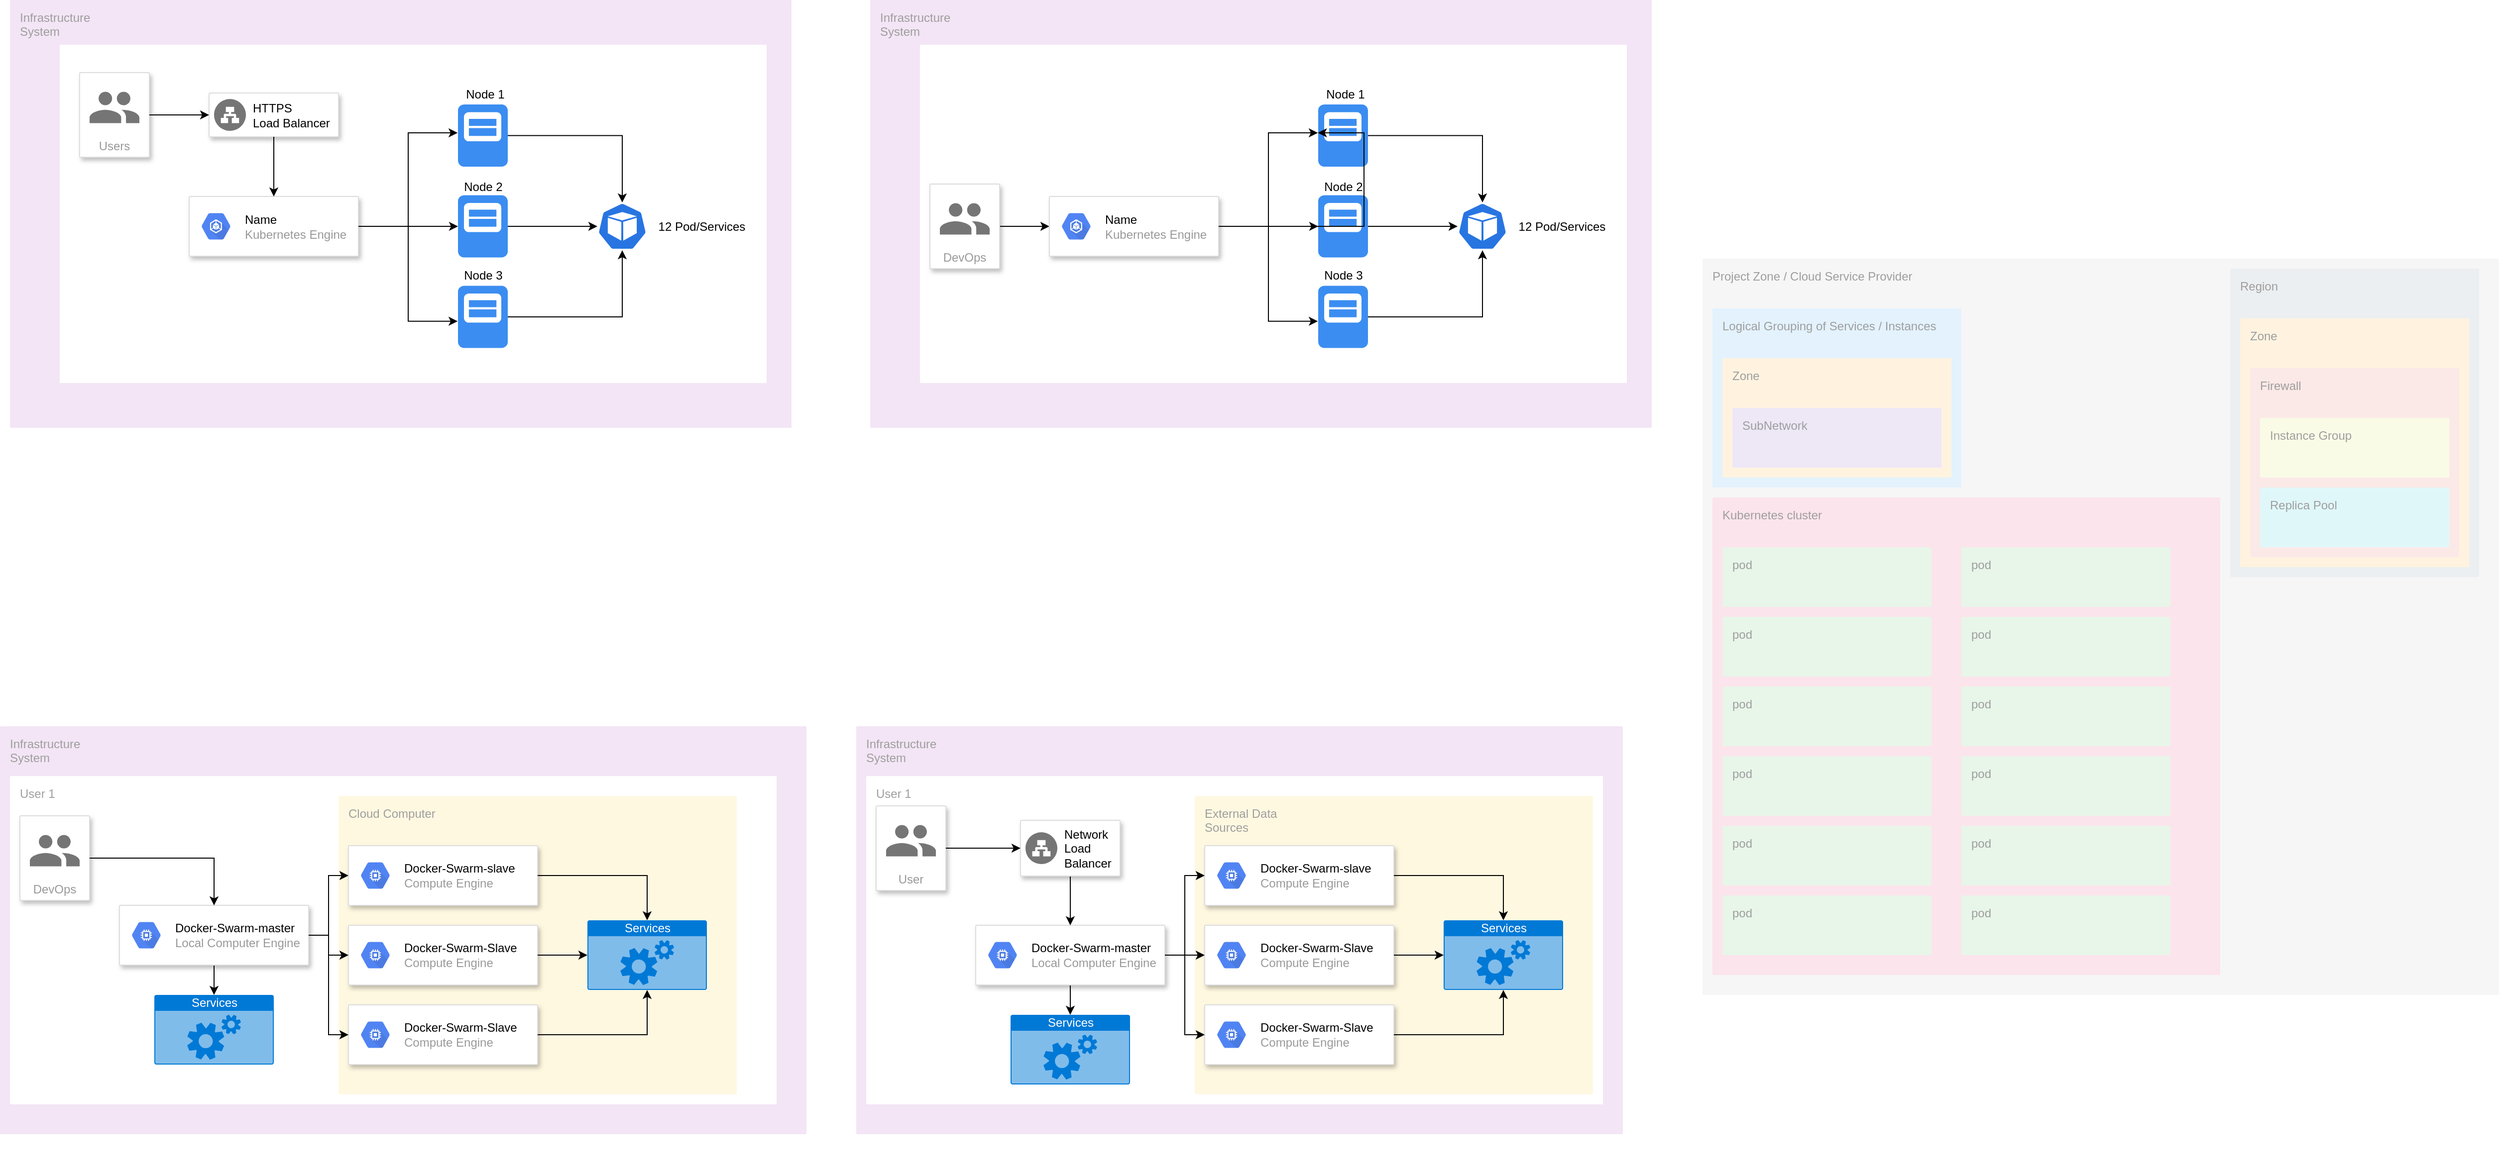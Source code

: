 <mxfile version="14.2.7" type="github">
  <diagram id="f106602c-feb2-e66a-4537-3a34d633f6aa" name="Page-1">
    <mxGraphModel dx="5787" dy="3260" grid="1" gridSize="10" guides="1" tooltips="1" connect="1" arrows="1" fold="1" page="1" pageScale="1" pageWidth="1169" pageHeight="827" background="#ffffff" math="0" shadow="0">
      <root>
        <mxCell id="0" />
        <mxCell id="1" parent="0" />
        <mxCell id="evASwciurrHZ3EvQ1T0R-616" value="Project Zone / Cloud Service Provider" style="points=[[0,0,0],[0.25,0,0],[0.5,0,0],[0.75,0,0],[1,0,0],[1,0.25,0],[1,0.5,0],[1,0.75,0],[1,1,0],[0.75,1,0],[0.5,1,0],[0.25,1,0],[0,1,0],[0,0.75,0],[0,0.5,0],[0,0.25,0]];rounded=1;absoluteArcSize=1;arcSize=2;html=1;strokeColor=none;gradientColor=none;shadow=0;dashed=0;fontSize=12;fontColor=#9E9E9E;align=left;verticalAlign=top;spacing=10;spacingTop=-4;fillColor=#F6F6F6;" parent="1" vertex="1">
          <mxGeometry x="1730" y="380" width="800" height="740" as="geometry" />
        </mxCell>
        <mxCell id="evASwciurrHZ3EvQ1T0R-617" value="Logical Grouping of Services / Instances" style="points=[[0,0,0],[0.25,0,0],[0.5,0,0],[0.75,0,0],[1,0,0],[1,0.25,0],[1,0.5,0],[1,0.75,0],[1,1,0],[0.75,1,0],[0.5,1,0],[0.25,1,0],[0,1,0],[0,0.75,0],[0,0.5,0],[0,0.25,0]];rounded=1;absoluteArcSize=1;arcSize=2;html=1;strokeColor=none;gradientColor=none;shadow=0;dashed=0;fontSize=12;fontColor=#9E9E9E;align=left;verticalAlign=top;spacing=10;spacingTop=-4;fillColor=#E3F2FD;" parent="evASwciurrHZ3EvQ1T0R-616" vertex="1">
          <mxGeometry width="250" height="180" relative="1" as="geometry">
            <mxPoint x="10" y="50" as="offset" />
          </mxGeometry>
        </mxCell>
        <mxCell id="evASwciurrHZ3EvQ1T0R-618" value="Zone" style="points=[[0,0,0],[0.25,0,0],[0.5,0,0],[0.75,0,0],[1,0,0],[1,0.25,0],[1,0.5,0],[1,0.75,0],[1,1,0],[0.75,1,0],[0.5,1,0],[0.25,1,0],[0,1,0],[0,0.75,0],[0,0.5,0],[0,0.25,0]];rounded=1;absoluteArcSize=1;arcSize=2;html=1;strokeColor=none;gradientColor=none;shadow=0;dashed=0;fontSize=12;fontColor=#9E9E9E;align=left;verticalAlign=top;spacing=10;spacingTop=-4;fillColor=#FFF3E0;" parent="evASwciurrHZ3EvQ1T0R-617" vertex="1">
          <mxGeometry width="230" height="120" relative="1" as="geometry">
            <mxPoint x="10" y="50" as="offset" />
          </mxGeometry>
        </mxCell>
        <mxCell id="evASwciurrHZ3EvQ1T0R-619" value="SubNetwork" style="points=[[0,0,0],[0.25,0,0],[0.5,0,0],[0.75,0,0],[1,0,0],[1,0.25,0],[1,0.5,0],[1,0.75,0],[1,1,0],[0.75,1,0],[0.5,1,0],[0.25,1,0],[0,1,0],[0,0.75,0],[0,0.5,0],[0,0.25,0]];rounded=1;absoluteArcSize=1;arcSize=2;html=1;strokeColor=none;gradientColor=none;shadow=0;dashed=0;fontSize=12;fontColor=#9E9E9E;align=left;verticalAlign=top;spacing=10;spacingTop=-4;fillColor=#EDE7F6;" parent="evASwciurrHZ3EvQ1T0R-618" vertex="1">
          <mxGeometry width="210" height="60" relative="1" as="geometry">
            <mxPoint x="10" y="50" as="offset" />
          </mxGeometry>
        </mxCell>
        <mxCell id="evASwciurrHZ3EvQ1T0R-620" value="Kubernetes cluster" style="points=[[0,0,0],[0.25,0,0],[0.5,0,0],[0.75,0,0],[1,0,0],[1,0.25,0],[1,0.5,0],[1,0.75,0],[1,1,0],[0.75,1,0],[0.5,1,0],[0.25,1,0],[0,1,0],[0,0.75,0],[0,0.5,0],[0,0.25,0]];rounded=1;absoluteArcSize=1;arcSize=2;html=1;strokeColor=none;gradientColor=none;shadow=0;dashed=0;fontSize=12;fontColor=#9E9E9E;align=left;verticalAlign=top;spacing=10;spacingTop=-4;fillColor=#FCE4EC;" parent="evASwciurrHZ3EvQ1T0R-616" vertex="1">
          <mxGeometry width="510" height="480" relative="1" as="geometry">
            <mxPoint x="10" y="240" as="offset" />
          </mxGeometry>
        </mxCell>
        <mxCell id="evASwciurrHZ3EvQ1T0R-621" value="pod" style="points=[[0,0,0],[0.25,0,0],[0.5,0,0],[0.75,0,0],[1,0,0],[1,0.25,0],[1,0.5,0],[1,0.75,0],[1,1,0],[0.75,1,0],[0.5,1,0],[0.25,1,0],[0,1,0],[0,0.75,0],[0,0.5,0],[0,0.25,0]];rounded=1;absoluteArcSize=1;arcSize=2;html=1;strokeColor=none;gradientColor=none;shadow=0;dashed=0;fontSize=12;fontColor=#9E9E9E;align=left;verticalAlign=top;spacing=10;spacingTop=-4;fillColor=#E8F5E9;" parent="evASwciurrHZ3EvQ1T0R-620" vertex="1">
          <mxGeometry width="210" height="60" relative="1" as="geometry">
            <mxPoint x="10" y="50" as="offset" />
          </mxGeometry>
        </mxCell>
        <mxCell id="evASwciurrHZ3EvQ1T0R-632" value="pod" style="points=[[0,0,0],[0.25,0,0],[0.5,0,0],[0.75,0,0],[1,0,0],[1,0.25,0],[1,0.5,0],[1,0.75,0],[1,1,0],[0.75,1,0],[0.5,1,0],[0.25,1,0],[0,1,0],[0,0.75,0],[0,0.5,0],[0,0.25,0]];rounded=1;absoluteArcSize=1;arcSize=2;html=1;strokeColor=none;gradientColor=none;shadow=0;dashed=0;fontSize=12;fontColor=#9E9E9E;align=left;verticalAlign=top;spacing=10;spacingTop=-4;fillColor=#E8F5E9;" parent="evASwciurrHZ3EvQ1T0R-620" vertex="1">
          <mxGeometry width="210" height="60" relative="1" as="geometry">
            <mxPoint x="250" y="50" as="offset" />
          </mxGeometry>
        </mxCell>
        <mxCell id="evASwciurrHZ3EvQ1T0R-633" value="pod" style="points=[[0,0,0],[0.25,0,0],[0.5,0,0],[0.75,0,0],[1,0,0],[1,0.25,0],[1,0.5,0],[1,0.75,0],[1,1,0],[0.75,1,0],[0.5,1,0],[0.25,1,0],[0,1,0],[0,0.75,0],[0,0.5,0],[0,0.25,0]];rounded=1;absoluteArcSize=1;arcSize=2;html=1;strokeColor=none;gradientColor=none;shadow=0;dashed=0;fontSize=12;fontColor=#9E9E9E;align=left;verticalAlign=top;spacing=10;spacingTop=-4;fillColor=#E8F5E9;" parent="evASwciurrHZ3EvQ1T0R-620" vertex="1">
          <mxGeometry width="210" height="60" relative="1" as="geometry">
            <mxPoint x="10" y="120" as="offset" />
          </mxGeometry>
        </mxCell>
        <mxCell id="evASwciurrHZ3EvQ1T0R-634" value="pod" style="points=[[0,0,0],[0.25,0,0],[0.5,0,0],[0.75,0,0],[1,0,0],[1,0.25,0],[1,0.5,0],[1,0.75,0],[1,1,0],[0.75,1,0],[0.5,1,0],[0.25,1,0],[0,1,0],[0,0.75,0],[0,0.5,0],[0,0.25,0]];rounded=1;absoluteArcSize=1;arcSize=2;html=1;strokeColor=none;gradientColor=none;shadow=0;dashed=0;fontSize=12;fontColor=#9E9E9E;align=left;verticalAlign=top;spacing=10;spacingTop=-4;fillColor=#E8F5E9;" parent="evASwciurrHZ3EvQ1T0R-620" vertex="1">
          <mxGeometry width="210" height="60" relative="1" as="geometry">
            <mxPoint x="250" y="120" as="offset" />
          </mxGeometry>
        </mxCell>
        <mxCell id="evASwciurrHZ3EvQ1T0R-635" value="pod" style="points=[[0,0,0],[0.25,0,0],[0.5,0,0],[0.75,0,0],[1,0,0],[1,0.25,0],[1,0.5,0],[1,0.75,0],[1,1,0],[0.75,1,0],[0.5,1,0],[0.25,1,0],[0,1,0],[0,0.75,0],[0,0.5,0],[0,0.25,0]];rounded=1;absoluteArcSize=1;arcSize=2;html=1;strokeColor=none;gradientColor=none;shadow=0;dashed=0;fontSize=12;fontColor=#9E9E9E;align=left;verticalAlign=top;spacing=10;spacingTop=-4;fillColor=#E8F5E9;" parent="evASwciurrHZ3EvQ1T0R-620" vertex="1">
          <mxGeometry width="210" height="60" relative="1" as="geometry">
            <mxPoint x="10" y="190" as="offset" />
          </mxGeometry>
        </mxCell>
        <mxCell id="evASwciurrHZ3EvQ1T0R-636" value="pod" style="points=[[0,0,0],[0.25,0,0],[0.5,0,0],[0.75,0,0],[1,0,0],[1,0.25,0],[1,0.5,0],[1,0.75,0],[1,1,0],[0.75,1,0],[0.5,1,0],[0.25,1,0],[0,1,0],[0,0.75,0],[0,0.5,0],[0,0.25,0]];rounded=1;absoluteArcSize=1;arcSize=2;html=1;strokeColor=none;gradientColor=none;shadow=0;dashed=0;fontSize=12;fontColor=#9E9E9E;align=left;verticalAlign=top;spacing=10;spacingTop=-4;fillColor=#E8F5E9;" parent="evASwciurrHZ3EvQ1T0R-620" vertex="1">
          <mxGeometry width="210" height="60" relative="1" as="geometry">
            <mxPoint x="250" y="190" as="offset" />
          </mxGeometry>
        </mxCell>
        <mxCell id="evASwciurrHZ3EvQ1T0R-637" value="pod" style="points=[[0,0,0],[0.25,0,0],[0.5,0,0],[0.75,0,0],[1,0,0],[1,0.25,0],[1,0.5,0],[1,0.75,0],[1,1,0],[0.75,1,0],[0.5,1,0],[0.25,1,0],[0,1,0],[0,0.75,0],[0,0.5,0],[0,0.25,0]];rounded=1;absoluteArcSize=1;arcSize=2;html=1;strokeColor=none;gradientColor=none;shadow=0;dashed=0;fontSize=12;fontColor=#9E9E9E;align=left;verticalAlign=top;spacing=10;spacingTop=-4;fillColor=#E8F5E9;" parent="evASwciurrHZ3EvQ1T0R-620" vertex="1">
          <mxGeometry width="210" height="60" relative="1" as="geometry">
            <mxPoint x="10" y="260" as="offset" />
          </mxGeometry>
        </mxCell>
        <mxCell id="evASwciurrHZ3EvQ1T0R-638" value="pod" style="points=[[0,0,0],[0.25,0,0],[0.5,0,0],[0.75,0,0],[1,0,0],[1,0.25,0],[1,0.5,0],[1,0.75,0],[1,1,0],[0.75,1,0],[0.5,1,0],[0.25,1,0],[0,1,0],[0,0.75,0],[0,0.5,0],[0,0.25,0]];rounded=1;absoluteArcSize=1;arcSize=2;html=1;strokeColor=none;gradientColor=none;shadow=0;dashed=0;fontSize=12;fontColor=#9E9E9E;align=left;verticalAlign=top;spacing=10;spacingTop=-4;fillColor=#E8F5E9;" parent="evASwciurrHZ3EvQ1T0R-620" vertex="1">
          <mxGeometry width="210" height="60" relative="1" as="geometry">
            <mxPoint x="250" y="260" as="offset" />
          </mxGeometry>
        </mxCell>
        <mxCell id="evASwciurrHZ3EvQ1T0R-639" value="pod" style="points=[[0,0,0],[0.25,0,0],[0.5,0,0],[0.75,0,0],[1,0,0],[1,0.25,0],[1,0.5,0],[1,0.75,0],[1,1,0],[0.75,1,0],[0.5,1,0],[0.25,1,0],[0,1,0],[0,0.75,0],[0,0.5,0],[0,0.25,0]];rounded=1;absoluteArcSize=1;arcSize=2;html=1;strokeColor=none;gradientColor=none;shadow=0;dashed=0;fontSize=12;fontColor=#9E9E9E;align=left;verticalAlign=top;spacing=10;spacingTop=-4;fillColor=#E8F5E9;" parent="evASwciurrHZ3EvQ1T0R-620" vertex="1">
          <mxGeometry width="210" height="60" relative="1" as="geometry">
            <mxPoint x="10" y="330" as="offset" />
          </mxGeometry>
        </mxCell>
        <mxCell id="evASwciurrHZ3EvQ1T0R-640" value="pod" style="points=[[0,0,0],[0.25,0,0],[0.5,0,0],[0.75,0,0],[1,0,0],[1,0.25,0],[1,0.5,0],[1,0.75,0],[1,1,0],[0.75,1,0],[0.5,1,0],[0.25,1,0],[0,1,0],[0,0.75,0],[0,0.5,0],[0,0.25,0]];rounded=1;absoluteArcSize=1;arcSize=2;html=1;strokeColor=none;gradientColor=none;shadow=0;dashed=0;fontSize=12;fontColor=#9E9E9E;align=left;verticalAlign=top;spacing=10;spacingTop=-4;fillColor=#E8F5E9;" parent="evASwciurrHZ3EvQ1T0R-620" vertex="1">
          <mxGeometry width="210" height="60" relative="1" as="geometry">
            <mxPoint x="250" y="330" as="offset" />
          </mxGeometry>
        </mxCell>
        <mxCell id="evASwciurrHZ3EvQ1T0R-641" value="pod" style="points=[[0,0,0],[0.25,0,0],[0.5,0,0],[0.75,0,0],[1,0,0],[1,0.25,0],[1,0.5,0],[1,0.75,0],[1,1,0],[0.75,1,0],[0.5,1,0],[0.25,1,0],[0,1,0],[0,0.75,0],[0,0.5,0],[0,0.25,0]];rounded=1;absoluteArcSize=1;arcSize=2;html=1;strokeColor=none;gradientColor=none;shadow=0;dashed=0;fontSize=12;fontColor=#9E9E9E;align=left;verticalAlign=top;spacing=10;spacingTop=-4;fillColor=#E8F5E9;" parent="evASwciurrHZ3EvQ1T0R-620" vertex="1">
          <mxGeometry width="210" height="60" relative="1" as="geometry">
            <mxPoint x="10" y="400" as="offset" />
          </mxGeometry>
        </mxCell>
        <mxCell id="evASwciurrHZ3EvQ1T0R-642" value="pod" style="points=[[0,0,0],[0.25,0,0],[0.5,0,0],[0.75,0,0],[1,0,0],[1,0.25,0],[1,0.5,0],[1,0.75,0],[1,1,0],[0.75,1,0],[0.5,1,0],[0.25,1,0],[0,1,0],[0,0.75,0],[0,0.5,0],[0,0.25,0]];rounded=1;absoluteArcSize=1;arcSize=2;html=1;strokeColor=none;gradientColor=none;shadow=0;dashed=0;fontSize=12;fontColor=#9E9E9E;align=left;verticalAlign=top;spacing=10;spacingTop=-4;fillColor=#E8F5E9;" parent="evASwciurrHZ3EvQ1T0R-620" vertex="1">
          <mxGeometry width="210" height="60" relative="1" as="geometry">
            <mxPoint x="250" y="400" as="offset" />
          </mxGeometry>
        </mxCell>
        <mxCell id="evASwciurrHZ3EvQ1T0R-623" value="Region" style="points=[[0,0,0],[0.25,0,0],[0.5,0,0],[0.75,0,0],[1,0,0],[1,0.25,0],[1,0.5,0],[1,0.75,0],[1,1,0],[0.75,1,0],[0.5,1,0],[0.25,1,0],[0,1,0],[0,0.75,0],[0,0.5,0],[0,0.25,0]];rounded=1;absoluteArcSize=1;arcSize=2;html=1;strokeColor=none;gradientColor=none;shadow=0;dashed=0;fontSize=12;fontColor=#9E9E9E;align=left;verticalAlign=top;spacing=10;spacingTop=-4;fillColor=#ECEFF1;" parent="evASwciurrHZ3EvQ1T0R-616" vertex="1">
          <mxGeometry width="250" height="310" relative="1" as="geometry">
            <mxPoint x="530" y="10" as="offset" />
          </mxGeometry>
        </mxCell>
        <mxCell id="evASwciurrHZ3EvQ1T0R-624" value="Zone" style="points=[[0,0,0],[0.25,0,0],[0.5,0,0],[0.75,0,0],[1,0,0],[1,0.25,0],[1,0.5,0],[1,0.75,0],[1,1,0],[0.75,1,0],[0.5,1,0],[0.25,1,0],[0,1,0],[0,0.75,0],[0,0.5,0],[0,0.25,0]];rounded=1;absoluteArcSize=1;arcSize=2;html=1;strokeColor=none;gradientColor=none;shadow=0;dashed=0;fontSize=12;fontColor=#9E9E9E;align=left;verticalAlign=top;spacing=10;spacingTop=-4;fillColor=#FFF3E0;" parent="evASwciurrHZ3EvQ1T0R-623" vertex="1">
          <mxGeometry width="230" height="250" relative="1" as="geometry">
            <mxPoint x="10" y="50" as="offset" />
          </mxGeometry>
        </mxCell>
        <mxCell id="evASwciurrHZ3EvQ1T0R-625" value="Firewall" style="points=[[0,0,0],[0.25,0,0],[0.5,0,0],[0.75,0,0],[1,0,0],[1,0.25,0],[1,0.5,0],[1,0.75,0],[1,1,0],[0.75,1,0],[0.5,1,0],[0.25,1,0],[0,1,0],[0,0.75,0],[0,0.5,0],[0,0.25,0]];rounded=1;absoluteArcSize=1;arcSize=2;html=1;strokeColor=none;gradientColor=none;shadow=0;dashed=0;fontSize=12;fontColor=#9E9E9E;align=left;verticalAlign=top;spacing=10;spacingTop=-4;fillColor=#FBE9E7;" parent="evASwciurrHZ3EvQ1T0R-624" vertex="1">
          <mxGeometry width="210" height="190" relative="1" as="geometry">
            <mxPoint x="10" y="50" as="offset" />
          </mxGeometry>
        </mxCell>
        <mxCell id="evASwciurrHZ3EvQ1T0R-626" value="Instance Group" style="points=[[0,0,0],[0.25,0,0],[0.5,0,0],[0.75,0,0],[1,0,0],[1,0.25,0],[1,0.5,0],[1,0.75,0],[1,1,0],[0.75,1,0],[0.5,1,0],[0.25,1,0],[0,1,0],[0,0.75,0],[0,0.5,0],[0,0.25,0]];rounded=1;absoluteArcSize=1;arcSize=2;html=1;strokeColor=none;gradientColor=none;shadow=0;dashed=0;fontSize=12;fontColor=#9E9E9E;align=left;verticalAlign=top;spacing=10;spacingTop=-4;fillColor=#F9FBE7;" parent="evASwciurrHZ3EvQ1T0R-625" vertex="1">
          <mxGeometry width="190" height="60" relative="1" as="geometry">
            <mxPoint x="10" y="50" as="offset" />
          </mxGeometry>
        </mxCell>
        <mxCell id="evASwciurrHZ3EvQ1T0R-627" value="Replica Pool" style="points=[[0,0,0],[0.25,0,0],[0.5,0,0],[0.75,0,0],[1,0,0],[1,0.25,0],[1,0.5,0],[1,0.75,0],[1,1,0],[0.75,1,0],[0.5,1,0],[0.25,1,0],[0,1,0],[0,0.75,0],[0,0.5,0],[0,0.25,0]];rounded=1;absoluteArcSize=1;arcSize=2;html=1;strokeColor=none;gradientColor=none;shadow=0;dashed=0;fontSize=12;fontColor=#9E9E9E;align=left;verticalAlign=top;spacing=10;spacingTop=-4;fillColor=#E0F7FA;" parent="evASwciurrHZ3EvQ1T0R-625" vertex="1">
          <mxGeometry width="190" height="60" relative="1" as="geometry">
            <mxPoint x="10" y="120" as="offset" />
          </mxGeometry>
        </mxCell>
        <mxCell id="evASwciurrHZ3EvQ1T0R-685" value="" style="group" parent="1" vertex="1" connectable="0">
          <mxGeometry x="30" y="120" width="785" height="430" as="geometry" />
        </mxCell>
        <mxCell id="evASwciurrHZ3EvQ1T0R-651" value="Infrastructure&#xa;System" style="points=[[0,0,0],[0.25,0,0],[0.5,0,0],[0.75,0,0],[1,0,0],[1,0.25,0],[1,0.5,0],[1,0.75,0],[1,1,0],[0.75,1,0],[0.5,1,0],[0.25,1,0],[0,1,0],[0,0.75,0],[0,0.5,0],[0,0.25,0]];rounded=1;absoluteArcSize=1;arcSize=2;html=1;strokeColor=none;gradientColor=none;shadow=0;dashed=0;fontSize=12;fontColor=#9E9E9E;align=left;verticalAlign=top;spacing=10;spacingTop=-4;fillColor=#F3E5F5;" parent="evASwciurrHZ3EvQ1T0R-685" vertex="1">
          <mxGeometry width="785" height="430" as="geometry" />
        </mxCell>
        <mxCell id="evASwciurrHZ3EvQ1T0R-652" value="" style="points=[[0,0,0],[0.25,0,0],[0.5,0,0],[0.75,0,0],[1,0,0],[1,0.25,0],[1,0.5,0],[1,0.75,0],[1,1,0],[0.75,1,0],[0.5,1,0],[0.25,1,0],[0,1,0],[0,0.75,0],[0,0.5,0],[0,0.25,0]];rounded=1;absoluteArcSize=1;arcSize=2;html=1;strokeColor=none;gradientColor=none;shadow=0;dashed=0;fontSize=12;fontColor=#9E9E9E;align=left;verticalAlign=top;spacing=10;spacingTop=-4;" parent="evASwciurrHZ3EvQ1T0R-685" vertex="1">
          <mxGeometry x="50" y="45" width="710" height="340" as="geometry" />
        </mxCell>
        <mxCell id="evASwciurrHZ3EvQ1T0R-653" value="Users" style="strokeColor=#dddddd;shadow=1;strokeWidth=1;rounded=1;absoluteArcSize=1;arcSize=2;labelPosition=center;verticalLabelPosition=middle;align=center;verticalAlign=bottom;spacingLeft=0;fontColor=#999999;fontSize=12;whiteSpace=wrap;spacingBottom=2;" parent="evASwciurrHZ3EvQ1T0R-685" vertex="1">
          <mxGeometry x="70" y="73" width="70" height="85" as="geometry" />
        </mxCell>
        <mxCell id="evASwciurrHZ3EvQ1T0R-654" value="" style="dashed=0;connectable=0;html=1;fillColor=#757575;strokeColor=none;shape=mxgraph.gcp2.users;part=1;" parent="evASwciurrHZ3EvQ1T0R-653" vertex="1">
          <mxGeometry x="0.5" width="50" height="31.5" relative="1" as="geometry">
            <mxPoint x="-25" y="19.25" as="offset" />
          </mxGeometry>
        </mxCell>
        <mxCell id="evASwciurrHZ3EvQ1T0R-655" value="" style="strokeColor=#dddddd;shadow=1;strokeWidth=1;rounded=1;absoluteArcSize=1;arcSize=2;" parent="evASwciurrHZ3EvQ1T0R-685" vertex="1">
          <mxGeometry x="200" y="93.5" width="130" height="44" as="geometry" />
        </mxCell>
        <mxCell id="evASwciurrHZ3EvQ1T0R-656" value="HTTPS&#xa;Load Balancer" style="dashed=0;connectable=0;html=1;fillColor=#757575;strokeColor=none;shape=mxgraph.gcp2.network_load_balancer;part=1;labelPosition=right;verticalLabelPosition=middle;align=left;verticalAlign=middle;spacingLeft=5;fontSize=12;" parent="evASwciurrHZ3EvQ1T0R-655" vertex="1">
          <mxGeometry y="0.5" width="32" height="32" relative="1" as="geometry">
            <mxPoint x="5" y="-16" as="offset" />
          </mxGeometry>
        </mxCell>
        <mxCell id="evASwciurrHZ3EvQ1T0R-661" value="" style="edgeStyle=orthogonalEdgeStyle;rounded=0;orthogonalLoop=1;jettySize=auto;html=1;" parent="evASwciurrHZ3EvQ1T0R-685" source="evASwciurrHZ3EvQ1T0R-653" target="evASwciurrHZ3EvQ1T0R-655" edge="1">
          <mxGeometry relative="1" as="geometry" />
        </mxCell>
        <mxCell id="evASwciurrHZ3EvQ1T0R-659" value="" style="strokeColor=#dddddd;shadow=1;strokeWidth=1;rounded=1;absoluteArcSize=1;arcSize=2;" parent="evASwciurrHZ3EvQ1T0R-685" vertex="1">
          <mxGeometry x="180" y="197.5" width="170" height="60" as="geometry" />
        </mxCell>
        <mxCell id="evASwciurrHZ3EvQ1T0R-660" value="&lt;font color=&quot;#000000&quot;&gt;Name&lt;/font&gt;&lt;br&gt;Kubernetes Engine" style="dashed=0;connectable=0;html=1;fillColor=#5184F3;strokeColor=none;shape=mxgraph.gcp2.hexIcon;prIcon=container_engine;part=1;labelPosition=right;verticalLabelPosition=middle;align=left;verticalAlign=middle;spacingLeft=5;fontColor=#999999;fontSize=12;" parent="evASwciurrHZ3EvQ1T0R-659" vertex="1">
          <mxGeometry y="0.5" width="44" height="39" relative="1" as="geometry">
            <mxPoint x="5" y="-19.5" as="offset" />
          </mxGeometry>
        </mxCell>
        <mxCell id="evASwciurrHZ3EvQ1T0R-662" value="" style="edgeStyle=orthogonalEdgeStyle;rounded=0;orthogonalLoop=1;jettySize=auto;html=1;" parent="evASwciurrHZ3EvQ1T0R-685" source="evASwciurrHZ3EvQ1T0R-655" target="evASwciurrHZ3EvQ1T0R-659" edge="1">
          <mxGeometry relative="1" as="geometry" />
        </mxCell>
        <mxCell id="evASwciurrHZ3EvQ1T0R-663" value="" style="html=1;aspect=fixed;strokeColor=none;shadow=0;align=center;verticalAlign=top;fillColor=#3B8DF1;shape=mxgraph.gcp2.node" parent="evASwciurrHZ3EvQ1T0R-685" vertex="1">
          <mxGeometry x="450" y="105" width="50" height="62.5" as="geometry" />
        </mxCell>
        <mxCell id="evASwciurrHZ3EvQ1T0R-671" style="edgeStyle=orthogonalEdgeStyle;rounded=0;orthogonalLoop=1;jettySize=auto;html=1;entryX=-0.008;entryY=0.456;entryDx=0;entryDy=0;entryPerimeter=0;" parent="evASwciurrHZ3EvQ1T0R-685" source="evASwciurrHZ3EvQ1T0R-659" target="evASwciurrHZ3EvQ1T0R-663" edge="1">
          <mxGeometry relative="1" as="geometry" />
        </mxCell>
        <mxCell id="evASwciurrHZ3EvQ1T0R-664" value="" style="html=1;aspect=fixed;strokeColor=none;shadow=0;align=center;verticalAlign=top;fillColor=#3B8DF1;shape=mxgraph.gcp2.node" parent="evASwciurrHZ3EvQ1T0R-685" vertex="1">
          <mxGeometry x="450" y="196.25" width="50" height="62.5" as="geometry" />
        </mxCell>
        <mxCell id="evASwciurrHZ3EvQ1T0R-670" value="" style="edgeStyle=orthogonalEdgeStyle;rounded=0;orthogonalLoop=1;jettySize=auto;html=1;" parent="evASwciurrHZ3EvQ1T0R-685" source="evASwciurrHZ3EvQ1T0R-659" target="evASwciurrHZ3EvQ1T0R-664" edge="1">
          <mxGeometry relative="1" as="geometry" />
        </mxCell>
        <mxCell id="evASwciurrHZ3EvQ1T0R-672" value="" style="html=1;aspect=fixed;strokeColor=none;shadow=0;align=center;verticalAlign=top;fillColor=#3B8DF1;shape=mxgraph.gcp2.node" parent="evASwciurrHZ3EvQ1T0R-685" vertex="1">
          <mxGeometry x="450" y="287.25" width="50" height="62.5" as="geometry" />
        </mxCell>
        <mxCell id="evASwciurrHZ3EvQ1T0R-673" style="edgeStyle=orthogonalEdgeStyle;rounded=0;orthogonalLoop=1;jettySize=auto;html=1;entryX=-0.008;entryY=0.571;entryDx=0;entryDy=0;entryPerimeter=0;" parent="evASwciurrHZ3EvQ1T0R-685" source="evASwciurrHZ3EvQ1T0R-659" target="evASwciurrHZ3EvQ1T0R-672" edge="1">
          <mxGeometry relative="1" as="geometry" />
        </mxCell>
        <mxCell id="evASwciurrHZ3EvQ1T0R-674" value="" style="html=1;dashed=0;whitespace=wrap;fillColor=#2875E2;strokeColor=#ffffff;points=[[0.005,0.63,0],[0.1,0.2,0],[0.9,0.2,0],[0.5,0,0],[0.995,0.63,0],[0.72,0.99,0],[0.5,1,0],[0.28,0.99,0]];shape=mxgraph.kubernetes.icon;prIcon=pod" parent="evASwciurrHZ3EvQ1T0R-685" vertex="1">
          <mxGeometry x="590" y="203.5" width="50" height="48" as="geometry" />
        </mxCell>
        <mxCell id="evASwciurrHZ3EvQ1T0R-675" style="edgeStyle=orthogonalEdgeStyle;rounded=0;orthogonalLoop=1;jettySize=auto;html=1;" parent="evASwciurrHZ3EvQ1T0R-685" source="evASwciurrHZ3EvQ1T0R-663" target="evASwciurrHZ3EvQ1T0R-674" edge="1">
          <mxGeometry relative="1" as="geometry" />
        </mxCell>
        <mxCell id="evASwciurrHZ3EvQ1T0R-676" style="edgeStyle=orthogonalEdgeStyle;rounded=0;orthogonalLoop=1;jettySize=auto;html=1;" parent="evASwciurrHZ3EvQ1T0R-685" source="evASwciurrHZ3EvQ1T0R-664" target="evASwciurrHZ3EvQ1T0R-674" edge="1">
          <mxGeometry relative="1" as="geometry" />
        </mxCell>
        <mxCell id="evASwciurrHZ3EvQ1T0R-677" style="edgeStyle=orthogonalEdgeStyle;rounded=0;orthogonalLoop=1;jettySize=auto;html=1;" parent="evASwciurrHZ3EvQ1T0R-685" source="evASwciurrHZ3EvQ1T0R-672" target="evASwciurrHZ3EvQ1T0R-674" edge="1">
          <mxGeometry relative="1" as="geometry" />
        </mxCell>
        <mxCell id="evASwciurrHZ3EvQ1T0R-678" value="Node 1" style="text;html=1;strokeColor=none;fillColor=none;align=center;verticalAlign=middle;whiteSpace=wrap;rounded=0;" parent="evASwciurrHZ3EvQ1T0R-685" vertex="1">
          <mxGeometry x="450" y="85" width="55" height="20" as="geometry" />
        </mxCell>
        <mxCell id="evASwciurrHZ3EvQ1T0R-679" value="&lt;div&gt;Node 2&lt;/div&gt;" style="text;html=1;strokeColor=none;fillColor=none;align=center;verticalAlign=middle;whiteSpace=wrap;rounded=0;" parent="evASwciurrHZ3EvQ1T0R-685" vertex="1">
          <mxGeometry x="447.5" y="177.5" width="55" height="20" as="geometry" />
        </mxCell>
        <mxCell id="evASwciurrHZ3EvQ1T0R-680" value="&lt;div&gt;Node 3&lt;/div&gt;" style="text;html=1;strokeColor=none;fillColor=none;align=center;verticalAlign=middle;whiteSpace=wrap;rounded=0;" parent="evASwciurrHZ3EvQ1T0R-685" vertex="1">
          <mxGeometry x="447.5" y="267.25" width="55" height="20" as="geometry" />
        </mxCell>
        <mxCell id="evASwciurrHZ3EvQ1T0R-681" value="12 Pod/Services" style="text;html=1;strokeColor=none;fillColor=none;align=center;verticalAlign=middle;whiteSpace=wrap;rounded=0;" parent="evASwciurrHZ3EvQ1T0R-685" vertex="1">
          <mxGeometry x="640" y="217.5" width="110" height="20" as="geometry" />
        </mxCell>
        <mxCell id="evASwciurrHZ3EvQ1T0R-687" value="" style="group" parent="1" vertex="1" connectable="0">
          <mxGeometry x="894" y="120" width="785" height="430" as="geometry" />
        </mxCell>
        <mxCell id="evASwciurrHZ3EvQ1T0R-688" value="Infrastructure&#xa;System" style="points=[[0,0,0],[0.25,0,0],[0.5,0,0],[0.75,0,0],[1,0,0],[1,0.25,0],[1,0.5,0],[1,0.75,0],[1,1,0],[0.75,1,0],[0.5,1,0],[0.25,1,0],[0,1,0],[0,0.75,0],[0,0.5,0],[0,0.25,0]];rounded=1;absoluteArcSize=1;arcSize=2;html=1;strokeColor=none;gradientColor=none;shadow=0;dashed=0;fontSize=12;fontColor=#9E9E9E;align=left;verticalAlign=top;spacing=10;spacingTop=-4;fillColor=#F3E5F5;" parent="evASwciurrHZ3EvQ1T0R-687" vertex="1">
          <mxGeometry width="785" height="430" as="geometry" />
        </mxCell>
        <mxCell id="evASwciurrHZ3EvQ1T0R-689" value="" style="points=[[0,0,0],[0.25,0,0],[0.5,0,0],[0.75,0,0],[1,0,0],[1,0.25,0],[1,0.5,0],[1,0.75,0],[1,1,0],[0.75,1,0],[0.5,1,0],[0.25,1,0],[0,1,0],[0,0.75,0],[0,0.5,0],[0,0.25,0]];rounded=1;absoluteArcSize=1;arcSize=2;html=1;strokeColor=none;gradientColor=none;shadow=0;dashed=0;fontSize=12;fontColor=#9E9E9E;align=left;verticalAlign=top;spacing=10;spacingTop=-4;" parent="evASwciurrHZ3EvQ1T0R-687" vertex="1">
          <mxGeometry x="50" y="45" width="710" height="340" as="geometry" />
        </mxCell>
        <mxCell id="evASwciurrHZ3EvQ1T0R-712" style="edgeStyle=orthogonalEdgeStyle;rounded=0;orthogonalLoop=1;jettySize=auto;html=1;" parent="evASwciurrHZ3EvQ1T0R-687" source="evASwciurrHZ3EvQ1T0R-690" target="evASwciurrHZ3EvQ1T0R-695" edge="1">
          <mxGeometry relative="1" as="geometry" />
        </mxCell>
        <mxCell id="evASwciurrHZ3EvQ1T0R-690" value="DevOps" style="strokeColor=#dddddd;shadow=1;strokeWidth=1;rounded=1;absoluteArcSize=1;arcSize=2;labelPosition=center;verticalLabelPosition=middle;align=center;verticalAlign=bottom;spacingLeft=0;fontColor=#999999;fontSize=12;whiteSpace=wrap;spacingBottom=2;" parent="evASwciurrHZ3EvQ1T0R-687" vertex="1">
          <mxGeometry x="60" y="185" width="70" height="85" as="geometry" />
        </mxCell>
        <mxCell id="evASwciurrHZ3EvQ1T0R-691" value="" style="dashed=0;connectable=0;html=1;fillColor=#757575;strokeColor=none;shape=mxgraph.gcp2.users;part=1;" parent="evASwciurrHZ3EvQ1T0R-690" vertex="1">
          <mxGeometry x="0.5" width="50" height="31.5" relative="1" as="geometry">
            <mxPoint x="-25" y="19.25" as="offset" />
          </mxGeometry>
        </mxCell>
        <mxCell id="evASwciurrHZ3EvQ1T0R-695" value="" style="strokeColor=#dddddd;shadow=1;strokeWidth=1;rounded=1;absoluteArcSize=1;arcSize=2;" parent="evASwciurrHZ3EvQ1T0R-687" vertex="1">
          <mxGeometry x="180" y="197.5" width="170" height="60" as="geometry" />
        </mxCell>
        <mxCell id="evASwciurrHZ3EvQ1T0R-696" value="&lt;font color=&quot;#000000&quot;&gt;Name&lt;/font&gt;&lt;br&gt;Kubernetes Engine" style="dashed=0;connectable=0;html=1;fillColor=#5184F3;strokeColor=none;shape=mxgraph.gcp2.hexIcon;prIcon=container_engine;part=1;labelPosition=right;verticalLabelPosition=middle;align=left;verticalAlign=middle;spacingLeft=5;fontColor=#999999;fontSize=12;" parent="evASwciurrHZ3EvQ1T0R-695" vertex="1">
          <mxGeometry y="0.5" width="44" height="39" relative="1" as="geometry">
            <mxPoint x="5" y="-19.5" as="offset" />
          </mxGeometry>
        </mxCell>
        <mxCell id="evASwciurrHZ3EvQ1T0R-698" value="" style="html=1;aspect=fixed;strokeColor=none;shadow=0;align=center;verticalAlign=top;fillColor=#3B8DF1;shape=mxgraph.gcp2.node" parent="evASwciurrHZ3EvQ1T0R-687" vertex="1">
          <mxGeometry x="450" y="105" width="50" height="62.5" as="geometry" />
        </mxCell>
        <mxCell id="evASwciurrHZ3EvQ1T0R-699" style="edgeStyle=orthogonalEdgeStyle;rounded=0;orthogonalLoop=1;jettySize=auto;html=1;entryX=-0.008;entryY=0.456;entryDx=0;entryDy=0;entryPerimeter=0;" parent="evASwciurrHZ3EvQ1T0R-687" source="evASwciurrHZ3EvQ1T0R-695" target="evASwciurrHZ3EvQ1T0R-698" edge="1">
          <mxGeometry relative="1" as="geometry" />
        </mxCell>
        <mxCell id="evASwciurrHZ3EvQ1T0R-700" value="" style="html=1;aspect=fixed;strokeColor=none;shadow=0;align=center;verticalAlign=top;fillColor=#3B8DF1;shape=mxgraph.gcp2.node" parent="evASwciurrHZ3EvQ1T0R-687" vertex="1">
          <mxGeometry x="450" y="196.25" width="50" height="62.5" as="geometry" />
        </mxCell>
        <mxCell id="evASwciurrHZ3EvQ1T0R-701" value="" style="edgeStyle=orthogonalEdgeStyle;rounded=0;orthogonalLoop=1;jettySize=auto;html=1;" parent="evASwciurrHZ3EvQ1T0R-687" source="evASwciurrHZ3EvQ1T0R-695" target="evASwciurrHZ3EvQ1T0R-700" edge="1">
          <mxGeometry relative="1" as="geometry" />
        </mxCell>
        <mxCell id="evASwciurrHZ3EvQ1T0R-702" value="" style="html=1;aspect=fixed;strokeColor=none;shadow=0;align=center;verticalAlign=top;fillColor=#3B8DF1;shape=mxgraph.gcp2.node" parent="evASwciurrHZ3EvQ1T0R-687" vertex="1">
          <mxGeometry x="450" y="287.25" width="50" height="62.5" as="geometry" />
        </mxCell>
        <mxCell id="evASwciurrHZ3EvQ1T0R-703" style="edgeStyle=orthogonalEdgeStyle;rounded=0;orthogonalLoop=1;jettySize=auto;html=1;entryX=-0.008;entryY=0.571;entryDx=0;entryDy=0;entryPerimeter=0;" parent="evASwciurrHZ3EvQ1T0R-687" source="evASwciurrHZ3EvQ1T0R-695" target="evASwciurrHZ3EvQ1T0R-702" edge="1">
          <mxGeometry relative="1" as="geometry" />
        </mxCell>
        <mxCell id="evASwciurrHZ3EvQ1T0R-704" value="" style="html=1;dashed=0;whitespace=wrap;fillColor=#2875E2;strokeColor=#ffffff;points=[[0.005,0.63,0],[0.1,0.2,0],[0.9,0.2,0],[0.5,0,0],[0.995,0.63,0],[0.72,0.99,0],[0.5,1,0],[0.28,0.99,0]];shape=mxgraph.kubernetes.icon;prIcon=pod" parent="evASwciurrHZ3EvQ1T0R-687" vertex="1">
          <mxGeometry x="590" y="203.5" width="50" height="48" as="geometry" />
        </mxCell>
        <mxCell id="evASwciurrHZ3EvQ1T0R-705" style="edgeStyle=orthogonalEdgeStyle;rounded=0;orthogonalLoop=1;jettySize=auto;html=1;" parent="evASwciurrHZ3EvQ1T0R-687" source="evASwciurrHZ3EvQ1T0R-698" target="evASwciurrHZ3EvQ1T0R-704" edge="1">
          <mxGeometry relative="1" as="geometry" />
        </mxCell>
        <mxCell id="evASwciurrHZ3EvQ1T0R-706" style="edgeStyle=orthogonalEdgeStyle;rounded=0;orthogonalLoop=1;jettySize=auto;html=1;" parent="evASwciurrHZ3EvQ1T0R-687" source="evASwciurrHZ3EvQ1T0R-700" target="evASwciurrHZ3EvQ1T0R-704" edge="1">
          <mxGeometry relative="1" as="geometry" />
        </mxCell>
        <mxCell id="evASwciurrHZ3EvQ1T0R-707" style="edgeStyle=orthogonalEdgeStyle;rounded=0;orthogonalLoop=1;jettySize=auto;html=1;" parent="evASwciurrHZ3EvQ1T0R-687" source="evASwciurrHZ3EvQ1T0R-702" target="evASwciurrHZ3EvQ1T0R-704" edge="1">
          <mxGeometry relative="1" as="geometry" />
        </mxCell>
        <mxCell id="evASwciurrHZ3EvQ1T0R-708" value="Node 1" style="text;html=1;strokeColor=none;fillColor=none;align=center;verticalAlign=middle;whiteSpace=wrap;rounded=0;" parent="evASwciurrHZ3EvQ1T0R-687" vertex="1">
          <mxGeometry x="450" y="85" width="55" height="20" as="geometry" />
        </mxCell>
        <mxCell id="evASwciurrHZ3EvQ1T0R-709" value="&lt;div&gt;Node 2&lt;/div&gt;" style="text;html=1;strokeColor=none;fillColor=none;align=center;verticalAlign=middle;whiteSpace=wrap;rounded=0;" parent="evASwciurrHZ3EvQ1T0R-687" vertex="1">
          <mxGeometry x="447.5" y="177.5" width="55" height="20" as="geometry" />
        </mxCell>
        <mxCell id="evASwciurrHZ3EvQ1T0R-710" value="&lt;div&gt;Node 3&lt;/div&gt;" style="text;html=1;strokeColor=none;fillColor=none;align=center;verticalAlign=middle;whiteSpace=wrap;rounded=0;" parent="evASwciurrHZ3EvQ1T0R-687" vertex="1">
          <mxGeometry x="447.5" y="267.25" width="55" height="20" as="geometry" />
        </mxCell>
        <mxCell id="evASwciurrHZ3EvQ1T0R-711" value="12 Pod/Services" style="text;html=1;strokeColor=none;fillColor=none;align=center;verticalAlign=middle;whiteSpace=wrap;rounded=0;" parent="evASwciurrHZ3EvQ1T0R-687" vertex="1">
          <mxGeometry x="640" y="217.5" width="110" height="20" as="geometry" />
        </mxCell>
        <mxCell id="d-muOAlDr2GjQX8LwhFV-156" style="edgeStyle=orthogonalEdgeStyle;rounded=0;orthogonalLoop=1;jettySize=auto;html=1;entryX=-0.008;entryY=0.456;entryDx=0;entryDy=0;entryPerimeter=0;" edge="1" parent="evASwciurrHZ3EvQ1T0R-687" source="evASwciurrHZ3EvQ1T0R-695" target="evASwciurrHZ3EvQ1T0R-698">
          <mxGeometry relative="1" as="geometry">
            <mxPoint x="2104.0" y="407.333" as="sourcePoint" />
            <mxPoint x="2203.6" y="313.5" as="targetPoint" />
            <Array as="points">
              <mxPoint x="496" y="227" />
              <mxPoint x="496" y="133" />
            </Array>
          </mxGeometry>
        </mxCell>
        <mxCell id="d-muOAlDr2GjQX8LwhFV-101" value="" style="group" vertex="1" connectable="0" parent="1">
          <mxGeometry x="20" y="850" width="810" height="450" as="geometry" />
        </mxCell>
        <mxCell id="d-muOAlDr2GjQX8LwhFV-75" value="Infrastructure&#xa;System" style="points=[[0,0,0],[0.25,0,0],[0.5,0,0],[0.75,0,0],[1,0,0],[1,0.25,0],[1,0.5,0],[1,0.75,0],[1,1,0],[0.75,1,0],[0.5,1,0],[0.25,1,0],[0,1,0],[0,0.75,0],[0,0.5,0],[0,0.25,0]];rounded=1;absoluteArcSize=1;arcSize=2;html=1;strokeColor=none;gradientColor=none;shadow=0;dashed=0;fontSize=12;fontColor=#9E9E9E;align=left;verticalAlign=top;spacing=10;spacingTop=-4;fillColor=#F3E5F5;" vertex="1" parent="d-muOAlDr2GjQX8LwhFV-101">
          <mxGeometry width="810" height="410" as="geometry" />
        </mxCell>
        <mxCell id="d-muOAlDr2GjQX8LwhFV-76" value="User 1" style="points=[[0,0,0],[0.25,0,0],[0.5,0,0],[0.75,0,0],[1,0,0],[1,0.25,0],[1,0.5,0],[1,0.75,0],[1,1,0],[0.75,1,0],[0.5,1,0],[0.25,1,0],[0,1,0],[0,0.75,0],[0,0.5,0],[0,0.25,0]];rounded=1;absoluteArcSize=1;arcSize=2;html=1;strokeColor=none;gradientColor=none;shadow=0;dashed=0;fontSize=12;fontColor=#9E9E9E;align=left;verticalAlign=top;spacing=10;spacingTop=-4;" vertex="1" parent="d-muOAlDr2GjQX8LwhFV-101">
          <mxGeometry x="10" y="50" width="770" height="330" as="geometry" />
        </mxCell>
        <mxCell id="d-muOAlDr2GjQX8LwhFV-77" value="Cloud Computer " style="points=[[0,0,0],[0.25,0,0],[0.5,0,0],[0.75,0,0],[1,0,0],[1,0.25,0],[1,0.5,0],[1,0.75,0],[1,1,0],[0.75,1,0],[0.5,1,0],[0.25,1,0],[0,1,0],[0,0.75,0],[0,0.5,0],[0,0.25,0]];rounded=1;absoluteArcSize=1;arcSize=2;html=1;strokeColor=none;gradientColor=none;shadow=0;dashed=0;fontSize=12;fontColor=#9E9E9E;align=left;verticalAlign=top;spacing=10;spacingTop=-4;fillColor=#FFF8E1;" vertex="1" parent="d-muOAlDr2GjQX8LwhFV-101">
          <mxGeometry x="340" y="70" width="400" height="300" as="geometry" />
        </mxCell>
        <mxCell id="d-muOAlDr2GjQX8LwhFV-80" value="DevOps" style="strokeColor=#dddddd;shadow=1;strokeWidth=1;rounded=1;absoluteArcSize=1;arcSize=2;labelPosition=center;verticalLabelPosition=middle;align=center;verticalAlign=bottom;spacingLeft=0;fontColor=#999999;fontSize=12;whiteSpace=wrap;spacingBottom=2;" vertex="1" parent="d-muOAlDr2GjQX8LwhFV-101">
          <mxGeometry x="20" y="90" width="70" height="85" as="geometry" />
        </mxCell>
        <mxCell id="d-muOAlDr2GjQX8LwhFV-81" value="" style="dashed=0;connectable=0;html=1;fillColor=#757575;strokeColor=none;shape=mxgraph.gcp2.users;part=1;" vertex="1" parent="d-muOAlDr2GjQX8LwhFV-80">
          <mxGeometry x="0.5" width="50" height="31.5" relative="1" as="geometry">
            <mxPoint x="-25" y="19.25" as="offset" />
          </mxGeometry>
        </mxCell>
        <mxCell id="d-muOAlDr2GjQX8LwhFV-151" style="edgeStyle=orthogonalEdgeStyle;rounded=0;orthogonalLoop=1;jettySize=auto;html=1;" edge="1" parent="d-muOAlDr2GjQX8LwhFV-101" source="d-muOAlDr2GjQX8LwhFV-83" target="d-muOAlDr2GjQX8LwhFV-150">
          <mxGeometry relative="1" as="geometry" />
        </mxCell>
        <mxCell id="d-muOAlDr2GjQX8LwhFV-83" value="" style="strokeColor=#dddddd;shadow=1;strokeWidth=1;rounded=1;absoluteArcSize=1;arcSize=2;" vertex="1" parent="d-muOAlDr2GjQX8LwhFV-101">
          <mxGeometry x="120" y="180" width="190" height="60" as="geometry" />
        </mxCell>
        <mxCell id="d-muOAlDr2GjQX8LwhFV-84" value="&lt;font color=&quot;#000000&quot;&gt;Docker-Swarm-master&lt;/font&gt;&lt;br&gt;Local Computer Engine" style="dashed=0;connectable=0;html=1;fillColor=#5184F3;strokeColor=none;shape=mxgraph.gcp2.hexIcon;prIcon=compute_engine;part=1;labelPosition=right;verticalLabelPosition=middle;align=left;verticalAlign=middle;spacingLeft=5;fontColor=#999999;fontSize=12;" vertex="1" parent="d-muOAlDr2GjQX8LwhFV-83">
          <mxGeometry y="0.5" width="44" height="39" relative="1" as="geometry">
            <mxPoint x="5" y="-19.5" as="offset" />
          </mxGeometry>
        </mxCell>
        <mxCell id="d-muOAlDr2GjQX8LwhFV-85" value="" style="edgeStyle=orthogonalEdgeStyle;rounded=0;orthogonalLoop=1;jettySize=auto;html=1;" edge="1" parent="d-muOAlDr2GjQX8LwhFV-101" source="d-muOAlDr2GjQX8LwhFV-80" target="d-muOAlDr2GjQX8LwhFV-83">
          <mxGeometry relative="1" as="geometry" />
        </mxCell>
        <mxCell id="d-muOAlDr2GjQX8LwhFV-86" value="" style="strokeColor=#dddddd;shadow=1;strokeWidth=1;rounded=1;absoluteArcSize=1;arcSize=2;" vertex="1" parent="d-muOAlDr2GjQX8LwhFV-101">
          <mxGeometry x="350" y="120" width="190" height="60" as="geometry" />
        </mxCell>
        <mxCell id="d-muOAlDr2GjQX8LwhFV-87" value="&lt;font color=&quot;#000000&quot;&gt;Docker-Swarm-slave&lt;/font&gt;&lt;br&gt;Compute Engine" style="dashed=0;connectable=0;html=1;fillColor=#5184F3;strokeColor=none;shape=mxgraph.gcp2.hexIcon;prIcon=compute_engine;part=1;labelPosition=right;verticalLabelPosition=middle;align=left;verticalAlign=middle;spacingLeft=5;fontColor=#999999;fontSize=12;" vertex="1" parent="d-muOAlDr2GjQX8LwhFV-86">
          <mxGeometry y="0.5" width="44" height="39" relative="1" as="geometry">
            <mxPoint x="5" y="-19.5" as="offset" />
          </mxGeometry>
        </mxCell>
        <mxCell id="d-muOAlDr2GjQX8LwhFV-97" style="edgeStyle=orthogonalEdgeStyle;rounded=0;orthogonalLoop=1;jettySize=auto;html=1;entryX=0;entryY=0.5;entryDx=0;entryDy=0;" edge="1" parent="d-muOAlDr2GjQX8LwhFV-101" source="d-muOAlDr2GjQX8LwhFV-83" target="d-muOAlDr2GjQX8LwhFV-86">
          <mxGeometry relative="1" as="geometry" />
        </mxCell>
        <mxCell id="d-muOAlDr2GjQX8LwhFV-88" value="" style="strokeColor=#dddddd;shadow=1;strokeWidth=1;rounded=1;absoluteArcSize=1;arcSize=2;" vertex="1" parent="d-muOAlDr2GjQX8LwhFV-101">
          <mxGeometry x="350" y="200" width="190" height="60" as="geometry" />
        </mxCell>
        <mxCell id="d-muOAlDr2GjQX8LwhFV-89" value="&lt;font color=&quot;#000000&quot;&gt;Docker-Swarm-Slave&lt;/font&gt;&lt;br&gt;Compute Engine" style="dashed=0;connectable=0;html=1;fillColor=#5184F3;strokeColor=none;shape=mxgraph.gcp2.hexIcon;prIcon=compute_engine;part=1;labelPosition=right;verticalLabelPosition=middle;align=left;verticalAlign=middle;spacingLeft=5;fontColor=#999999;fontSize=12;" vertex="1" parent="d-muOAlDr2GjQX8LwhFV-88">
          <mxGeometry y="0.5" width="44" height="39" relative="1" as="geometry">
            <mxPoint x="5" y="-19.5" as="offset" />
          </mxGeometry>
        </mxCell>
        <mxCell id="d-muOAlDr2GjQX8LwhFV-98" style="edgeStyle=orthogonalEdgeStyle;rounded=0;orthogonalLoop=1;jettySize=auto;html=1;" edge="1" parent="d-muOAlDr2GjQX8LwhFV-101" source="d-muOAlDr2GjQX8LwhFV-83" target="d-muOAlDr2GjQX8LwhFV-88">
          <mxGeometry relative="1" as="geometry" />
        </mxCell>
        <mxCell id="d-muOAlDr2GjQX8LwhFV-90" value="" style="strokeColor=#dddddd;shadow=1;strokeWidth=1;rounded=1;absoluteArcSize=1;arcSize=2;" vertex="1" parent="d-muOAlDr2GjQX8LwhFV-101">
          <mxGeometry x="350" y="280" width="190" height="60" as="geometry" />
        </mxCell>
        <mxCell id="d-muOAlDr2GjQX8LwhFV-91" value="&lt;font color=&quot;#000000&quot;&gt;Docker-Swarm-Slave&lt;/font&gt;&lt;br&gt;Compute Engine" style="dashed=0;connectable=0;html=1;fillColor=#5184F3;strokeColor=none;shape=mxgraph.gcp2.hexIcon;prIcon=compute_engine;part=1;labelPosition=right;verticalLabelPosition=middle;align=left;verticalAlign=middle;spacingLeft=5;fontColor=#999999;fontSize=12;" vertex="1" parent="d-muOAlDr2GjQX8LwhFV-90">
          <mxGeometry y="0.5" width="44" height="39" relative="1" as="geometry">
            <mxPoint x="5" y="-19.5" as="offset" />
          </mxGeometry>
        </mxCell>
        <mxCell id="d-muOAlDr2GjQX8LwhFV-99" style="edgeStyle=orthogonalEdgeStyle;rounded=0;orthogonalLoop=1;jettySize=auto;html=1;entryX=0;entryY=0.5;entryDx=0;entryDy=0;" edge="1" parent="d-muOAlDr2GjQX8LwhFV-101" source="d-muOAlDr2GjQX8LwhFV-83" target="d-muOAlDr2GjQX8LwhFV-90">
          <mxGeometry relative="1" as="geometry" />
        </mxCell>
        <mxCell id="d-muOAlDr2GjQX8LwhFV-92" value="Services" style="html=1;strokeColor=none;fillColor=#0079D6;labelPosition=center;verticalLabelPosition=middle;verticalAlign=top;align=center;fontSize=12;outlineConnect=0;spacingTop=-6;fontColor=#FFFFFF;shape=mxgraph.sitemap.services;" vertex="1" parent="d-muOAlDr2GjQX8LwhFV-101">
          <mxGeometry x="590" y="195" width="120" height="70" as="geometry" />
        </mxCell>
        <mxCell id="d-muOAlDr2GjQX8LwhFV-93" style="edgeStyle=orthogonalEdgeStyle;rounded=0;orthogonalLoop=1;jettySize=auto;html=1;" edge="1" parent="d-muOAlDr2GjQX8LwhFV-101" source="d-muOAlDr2GjQX8LwhFV-86" target="d-muOAlDr2GjQX8LwhFV-92">
          <mxGeometry relative="1" as="geometry" />
        </mxCell>
        <mxCell id="d-muOAlDr2GjQX8LwhFV-94" value="" style="edgeStyle=orthogonalEdgeStyle;rounded=0;orthogonalLoop=1;jettySize=auto;html=1;" edge="1" parent="d-muOAlDr2GjQX8LwhFV-101" source="d-muOAlDr2GjQX8LwhFV-88" target="d-muOAlDr2GjQX8LwhFV-92">
          <mxGeometry relative="1" as="geometry" />
        </mxCell>
        <mxCell id="d-muOAlDr2GjQX8LwhFV-96" style="edgeStyle=orthogonalEdgeStyle;rounded=0;orthogonalLoop=1;jettySize=auto;html=1;" edge="1" parent="d-muOAlDr2GjQX8LwhFV-101" source="d-muOAlDr2GjQX8LwhFV-90" target="d-muOAlDr2GjQX8LwhFV-92">
          <mxGeometry relative="1" as="geometry" />
        </mxCell>
        <mxCell id="d-muOAlDr2GjQX8LwhFV-150" value="Services" style="html=1;strokeColor=none;fillColor=#0079D6;labelPosition=center;verticalLabelPosition=middle;verticalAlign=top;align=center;fontSize=12;outlineConnect=0;spacingTop=-6;fontColor=#FFFFFF;shape=mxgraph.sitemap.services;" vertex="1" parent="d-muOAlDr2GjQX8LwhFV-101">
          <mxGeometry x="155" y="270" width="120" height="70" as="geometry" />
        </mxCell>
        <mxCell id="d-muOAlDr2GjQX8LwhFV-102" value="" style="group" vertex="1" connectable="0" parent="1">
          <mxGeometry x="880" y="850" width="810" height="450" as="geometry" />
        </mxCell>
        <mxCell id="d-muOAlDr2GjQX8LwhFV-103" value="Infrastructure&#xa;System" style="points=[[0,0,0],[0.25,0,0],[0.5,0,0],[0.75,0,0],[1,0,0],[1,0.25,0],[1,0.5,0],[1,0.75,0],[1,1,0],[0.75,1,0],[0.5,1,0],[0.25,1,0],[0,1,0],[0,0.75,0],[0,0.5,0],[0,0.25,0]];rounded=1;absoluteArcSize=1;arcSize=2;html=1;strokeColor=none;gradientColor=none;shadow=0;dashed=0;fontSize=12;fontColor=#9E9E9E;align=left;verticalAlign=top;spacing=10;spacingTop=-4;fillColor=#F3E5F5;" vertex="1" parent="d-muOAlDr2GjQX8LwhFV-102">
          <mxGeometry width="770" height="410" as="geometry" />
        </mxCell>
        <mxCell id="d-muOAlDr2GjQX8LwhFV-104" value="User 1" style="points=[[0,0,0],[0.25,0,0],[0.5,0,0],[0.75,0,0],[1,0,0],[1,0.25,0],[1,0.5,0],[1,0.75,0],[1,1,0],[0.75,1,0],[0.5,1,0],[0.25,1,0],[0,1,0],[0,0.75,0],[0,0.5,0],[0,0.25,0]];rounded=1;absoluteArcSize=1;arcSize=2;html=1;strokeColor=none;gradientColor=none;shadow=0;dashed=0;fontSize=12;fontColor=#9E9E9E;align=left;verticalAlign=top;spacing=10;spacingTop=-4;" vertex="1" parent="d-muOAlDr2GjQX8LwhFV-102">
          <mxGeometry x="10" y="50" width="740" height="330" as="geometry" />
        </mxCell>
        <mxCell id="d-muOAlDr2GjQX8LwhFV-105" value="External Data&#xa;Sources" style="points=[[0,0,0],[0.25,0,0],[0.5,0,0],[0.75,0,0],[1,0,0],[1,0.25,0],[1,0.5,0],[1,0.75,0],[1,1,0],[0.75,1,0],[0.5,1,0],[0.25,1,0],[0,1,0],[0,0.75,0],[0,0.5,0],[0,0.25,0]];rounded=1;absoluteArcSize=1;arcSize=2;html=1;strokeColor=none;gradientColor=none;shadow=0;dashed=0;fontSize=12;fontColor=#9E9E9E;align=left;verticalAlign=top;spacing=10;spacingTop=-4;fillColor=#FFF8E1;" vertex="1" parent="d-muOAlDr2GjQX8LwhFV-102">
          <mxGeometry x="340" y="70" width="400" height="300" as="geometry" />
        </mxCell>
        <mxCell id="d-muOAlDr2GjQX8LwhFV-106" value="User" style="strokeColor=#dddddd;shadow=1;strokeWidth=1;rounded=1;absoluteArcSize=1;arcSize=2;labelPosition=center;verticalLabelPosition=middle;align=center;verticalAlign=bottom;spacingLeft=0;fontColor=#999999;fontSize=12;whiteSpace=wrap;spacingBottom=2;" vertex="1" parent="d-muOAlDr2GjQX8LwhFV-102">
          <mxGeometry x="20" y="80" width="70" height="85" as="geometry" />
        </mxCell>
        <mxCell id="d-muOAlDr2GjQX8LwhFV-107" value="" style="dashed=0;connectable=0;html=1;fillColor=#757575;strokeColor=none;shape=mxgraph.gcp2.users;part=1;" vertex="1" parent="d-muOAlDr2GjQX8LwhFV-106">
          <mxGeometry x="0.5" width="50" height="31.5" relative="1" as="geometry">
            <mxPoint x="-25" y="19.25" as="offset" />
          </mxGeometry>
        </mxCell>
        <mxCell id="d-muOAlDr2GjQX8LwhFV-153" style="edgeStyle=orthogonalEdgeStyle;rounded=0;orthogonalLoop=1;jettySize=auto;html=1;" edge="1" parent="d-muOAlDr2GjQX8LwhFV-102" source="d-muOAlDr2GjQX8LwhFV-108" target="d-muOAlDr2GjQX8LwhFV-152">
          <mxGeometry relative="1" as="geometry" />
        </mxCell>
        <mxCell id="d-muOAlDr2GjQX8LwhFV-108" value="" style="strokeColor=#dddddd;shadow=1;strokeWidth=1;rounded=1;absoluteArcSize=1;arcSize=2;" vertex="1" parent="d-muOAlDr2GjQX8LwhFV-102">
          <mxGeometry x="120" y="200" width="190" height="60" as="geometry" />
        </mxCell>
        <mxCell id="d-muOAlDr2GjQX8LwhFV-109" value="&lt;font color=&quot;#000000&quot;&gt;Docker-Swarm-master&lt;/font&gt;&lt;br&gt;Local Computer Engine" style="dashed=0;connectable=0;html=1;fillColor=#5184F3;strokeColor=none;shape=mxgraph.gcp2.hexIcon;prIcon=compute_engine;part=1;labelPosition=right;verticalLabelPosition=middle;align=left;verticalAlign=middle;spacingLeft=5;fontColor=#999999;fontSize=12;" vertex="1" parent="d-muOAlDr2GjQX8LwhFV-108">
          <mxGeometry y="0.5" width="44" height="39" relative="1" as="geometry">
            <mxPoint x="5" y="-19.5" as="offset" />
          </mxGeometry>
        </mxCell>
        <mxCell id="d-muOAlDr2GjQX8LwhFV-111" value="" style="strokeColor=#dddddd;shadow=1;strokeWidth=1;rounded=1;absoluteArcSize=1;arcSize=2;" vertex="1" parent="d-muOAlDr2GjQX8LwhFV-102">
          <mxGeometry x="350" y="120" width="190" height="60" as="geometry" />
        </mxCell>
        <mxCell id="d-muOAlDr2GjQX8LwhFV-112" value="&lt;font color=&quot;#000000&quot;&gt;Docker-Swarm-slave&lt;/font&gt;&lt;br&gt;Compute Engine" style="dashed=0;connectable=0;html=1;fillColor=#5184F3;strokeColor=none;shape=mxgraph.gcp2.hexIcon;prIcon=compute_engine;part=1;labelPosition=right;verticalLabelPosition=middle;align=left;verticalAlign=middle;spacingLeft=5;fontColor=#999999;fontSize=12;" vertex="1" parent="d-muOAlDr2GjQX8LwhFV-111">
          <mxGeometry y="0.5" width="44" height="39" relative="1" as="geometry">
            <mxPoint x="5" y="-19.5" as="offset" />
          </mxGeometry>
        </mxCell>
        <mxCell id="d-muOAlDr2GjQX8LwhFV-113" style="edgeStyle=orthogonalEdgeStyle;rounded=0;orthogonalLoop=1;jettySize=auto;html=1;entryX=0;entryY=0.5;entryDx=0;entryDy=0;" edge="1" parent="d-muOAlDr2GjQX8LwhFV-102" source="d-muOAlDr2GjQX8LwhFV-108" target="d-muOAlDr2GjQX8LwhFV-111">
          <mxGeometry relative="1" as="geometry" />
        </mxCell>
        <mxCell id="d-muOAlDr2GjQX8LwhFV-114" value="" style="strokeColor=#dddddd;shadow=1;strokeWidth=1;rounded=1;absoluteArcSize=1;arcSize=2;" vertex="1" parent="d-muOAlDr2GjQX8LwhFV-102">
          <mxGeometry x="350" y="200" width="190" height="60" as="geometry" />
        </mxCell>
        <mxCell id="d-muOAlDr2GjQX8LwhFV-115" value="&lt;font color=&quot;#000000&quot;&gt;Docker-Swarm-Slave&lt;/font&gt;&lt;br&gt;Compute Engine" style="dashed=0;connectable=0;html=1;fillColor=#5184F3;strokeColor=none;shape=mxgraph.gcp2.hexIcon;prIcon=compute_engine;part=1;labelPosition=right;verticalLabelPosition=middle;align=left;verticalAlign=middle;spacingLeft=5;fontColor=#999999;fontSize=12;" vertex="1" parent="d-muOAlDr2GjQX8LwhFV-114">
          <mxGeometry y="0.5" width="44" height="39" relative="1" as="geometry">
            <mxPoint x="5" y="-19.5" as="offset" />
          </mxGeometry>
        </mxCell>
        <mxCell id="d-muOAlDr2GjQX8LwhFV-116" style="edgeStyle=orthogonalEdgeStyle;rounded=0;orthogonalLoop=1;jettySize=auto;html=1;" edge="1" parent="d-muOAlDr2GjQX8LwhFV-102" source="d-muOAlDr2GjQX8LwhFV-108" target="d-muOAlDr2GjQX8LwhFV-114">
          <mxGeometry relative="1" as="geometry" />
        </mxCell>
        <mxCell id="d-muOAlDr2GjQX8LwhFV-117" value="" style="strokeColor=#dddddd;shadow=1;strokeWidth=1;rounded=1;absoluteArcSize=1;arcSize=2;" vertex="1" parent="d-muOAlDr2GjQX8LwhFV-102">
          <mxGeometry x="350" y="280" width="190" height="60" as="geometry" />
        </mxCell>
        <mxCell id="d-muOAlDr2GjQX8LwhFV-118" value="&lt;font color=&quot;#000000&quot;&gt;Docker-Swarm-Slave&lt;/font&gt;&lt;br&gt;Compute Engine" style="dashed=0;connectable=0;html=1;fillColor=#5184F3;strokeColor=none;shape=mxgraph.gcp2.hexIcon;prIcon=compute_engine;part=1;labelPosition=right;verticalLabelPosition=middle;align=left;verticalAlign=middle;spacingLeft=5;fontColor=#999999;fontSize=12;" vertex="1" parent="d-muOAlDr2GjQX8LwhFV-117">
          <mxGeometry y="0.5" width="44" height="39" relative="1" as="geometry">
            <mxPoint x="5" y="-19.5" as="offset" />
          </mxGeometry>
        </mxCell>
        <mxCell id="d-muOAlDr2GjQX8LwhFV-119" style="edgeStyle=orthogonalEdgeStyle;rounded=0;orthogonalLoop=1;jettySize=auto;html=1;entryX=0;entryY=0.5;entryDx=0;entryDy=0;" edge="1" parent="d-muOAlDr2GjQX8LwhFV-102" source="d-muOAlDr2GjQX8LwhFV-108" target="d-muOAlDr2GjQX8LwhFV-117">
          <mxGeometry relative="1" as="geometry" />
        </mxCell>
        <mxCell id="d-muOAlDr2GjQX8LwhFV-120" value="Services" style="html=1;strokeColor=none;fillColor=#0079D6;labelPosition=center;verticalLabelPosition=middle;verticalAlign=top;align=center;fontSize=12;outlineConnect=0;spacingTop=-6;fontColor=#FFFFFF;shape=mxgraph.sitemap.services;" vertex="1" parent="d-muOAlDr2GjQX8LwhFV-102">
          <mxGeometry x="590" y="195" width="120" height="70" as="geometry" />
        </mxCell>
        <mxCell id="d-muOAlDr2GjQX8LwhFV-121" style="edgeStyle=orthogonalEdgeStyle;rounded=0;orthogonalLoop=1;jettySize=auto;html=1;" edge="1" parent="d-muOAlDr2GjQX8LwhFV-102" source="d-muOAlDr2GjQX8LwhFV-111" target="d-muOAlDr2GjQX8LwhFV-120">
          <mxGeometry relative="1" as="geometry" />
        </mxCell>
        <mxCell id="d-muOAlDr2GjQX8LwhFV-122" value="" style="edgeStyle=orthogonalEdgeStyle;rounded=0;orthogonalLoop=1;jettySize=auto;html=1;" edge="1" parent="d-muOAlDr2GjQX8LwhFV-102" source="d-muOAlDr2GjQX8LwhFV-114" target="d-muOAlDr2GjQX8LwhFV-120">
          <mxGeometry relative="1" as="geometry" />
        </mxCell>
        <mxCell id="d-muOAlDr2GjQX8LwhFV-123" style="edgeStyle=orthogonalEdgeStyle;rounded=0;orthogonalLoop=1;jettySize=auto;html=1;" edge="1" parent="d-muOAlDr2GjQX8LwhFV-102" source="d-muOAlDr2GjQX8LwhFV-117" target="d-muOAlDr2GjQX8LwhFV-120">
          <mxGeometry relative="1" as="geometry" />
        </mxCell>
        <mxCell id="d-muOAlDr2GjQX8LwhFV-152" value="Services" style="html=1;strokeColor=none;fillColor=#0079D6;labelPosition=center;verticalLabelPosition=middle;verticalAlign=top;align=center;fontSize=12;outlineConnect=0;spacingTop=-6;fontColor=#FFFFFF;shape=mxgraph.sitemap.services;" vertex="1" parent="d-muOAlDr2GjQX8LwhFV-102">
          <mxGeometry x="155" y="290" width="120" height="70" as="geometry" />
        </mxCell>
        <mxCell id="d-muOAlDr2GjQX8LwhFV-127" style="edgeStyle=orthogonalEdgeStyle;rounded=0;orthogonalLoop=1;jettySize=auto;html=1;" edge="1" parent="1" source="d-muOAlDr2GjQX8LwhFV-124" target="d-muOAlDr2GjQX8LwhFV-108">
          <mxGeometry relative="1" as="geometry" />
        </mxCell>
        <mxCell id="d-muOAlDr2GjQX8LwhFV-124" value="" style="strokeColor=#dddddd;shadow=1;strokeWidth=1;rounded=1;absoluteArcSize=1;arcSize=2;" vertex="1" parent="1">
          <mxGeometry x="1045" y="944.5" width="100" height="56" as="geometry" />
        </mxCell>
        <mxCell id="d-muOAlDr2GjQX8LwhFV-125" value="Network&#xa;Load&#xa;Balancer" style="dashed=0;connectable=0;html=1;fillColor=#757575;strokeColor=none;shape=mxgraph.gcp2.network_load_balancer;part=1;labelPosition=right;verticalLabelPosition=middle;align=left;verticalAlign=middle;spacingLeft=5;fontSize=12;" vertex="1" parent="d-muOAlDr2GjQX8LwhFV-124">
          <mxGeometry y="0.5" width="32" height="32" relative="1" as="geometry">
            <mxPoint x="5" y="-16" as="offset" />
          </mxGeometry>
        </mxCell>
        <mxCell id="d-muOAlDr2GjQX8LwhFV-126" value="" style="edgeStyle=orthogonalEdgeStyle;rounded=0;orthogonalLoop=1;jettySize=auto;html=1;" edge="1" parent="1" source="d-muOAlDr2GjQX8LwhFV-106" target="d-muOAlDr2GjQX8LwhFV-124">
          <mxGeometry relative="1" as="geometry" />
        </mxCell>
      </root>
    </mxGraphModel>
  </diagram>
</mxfile>
